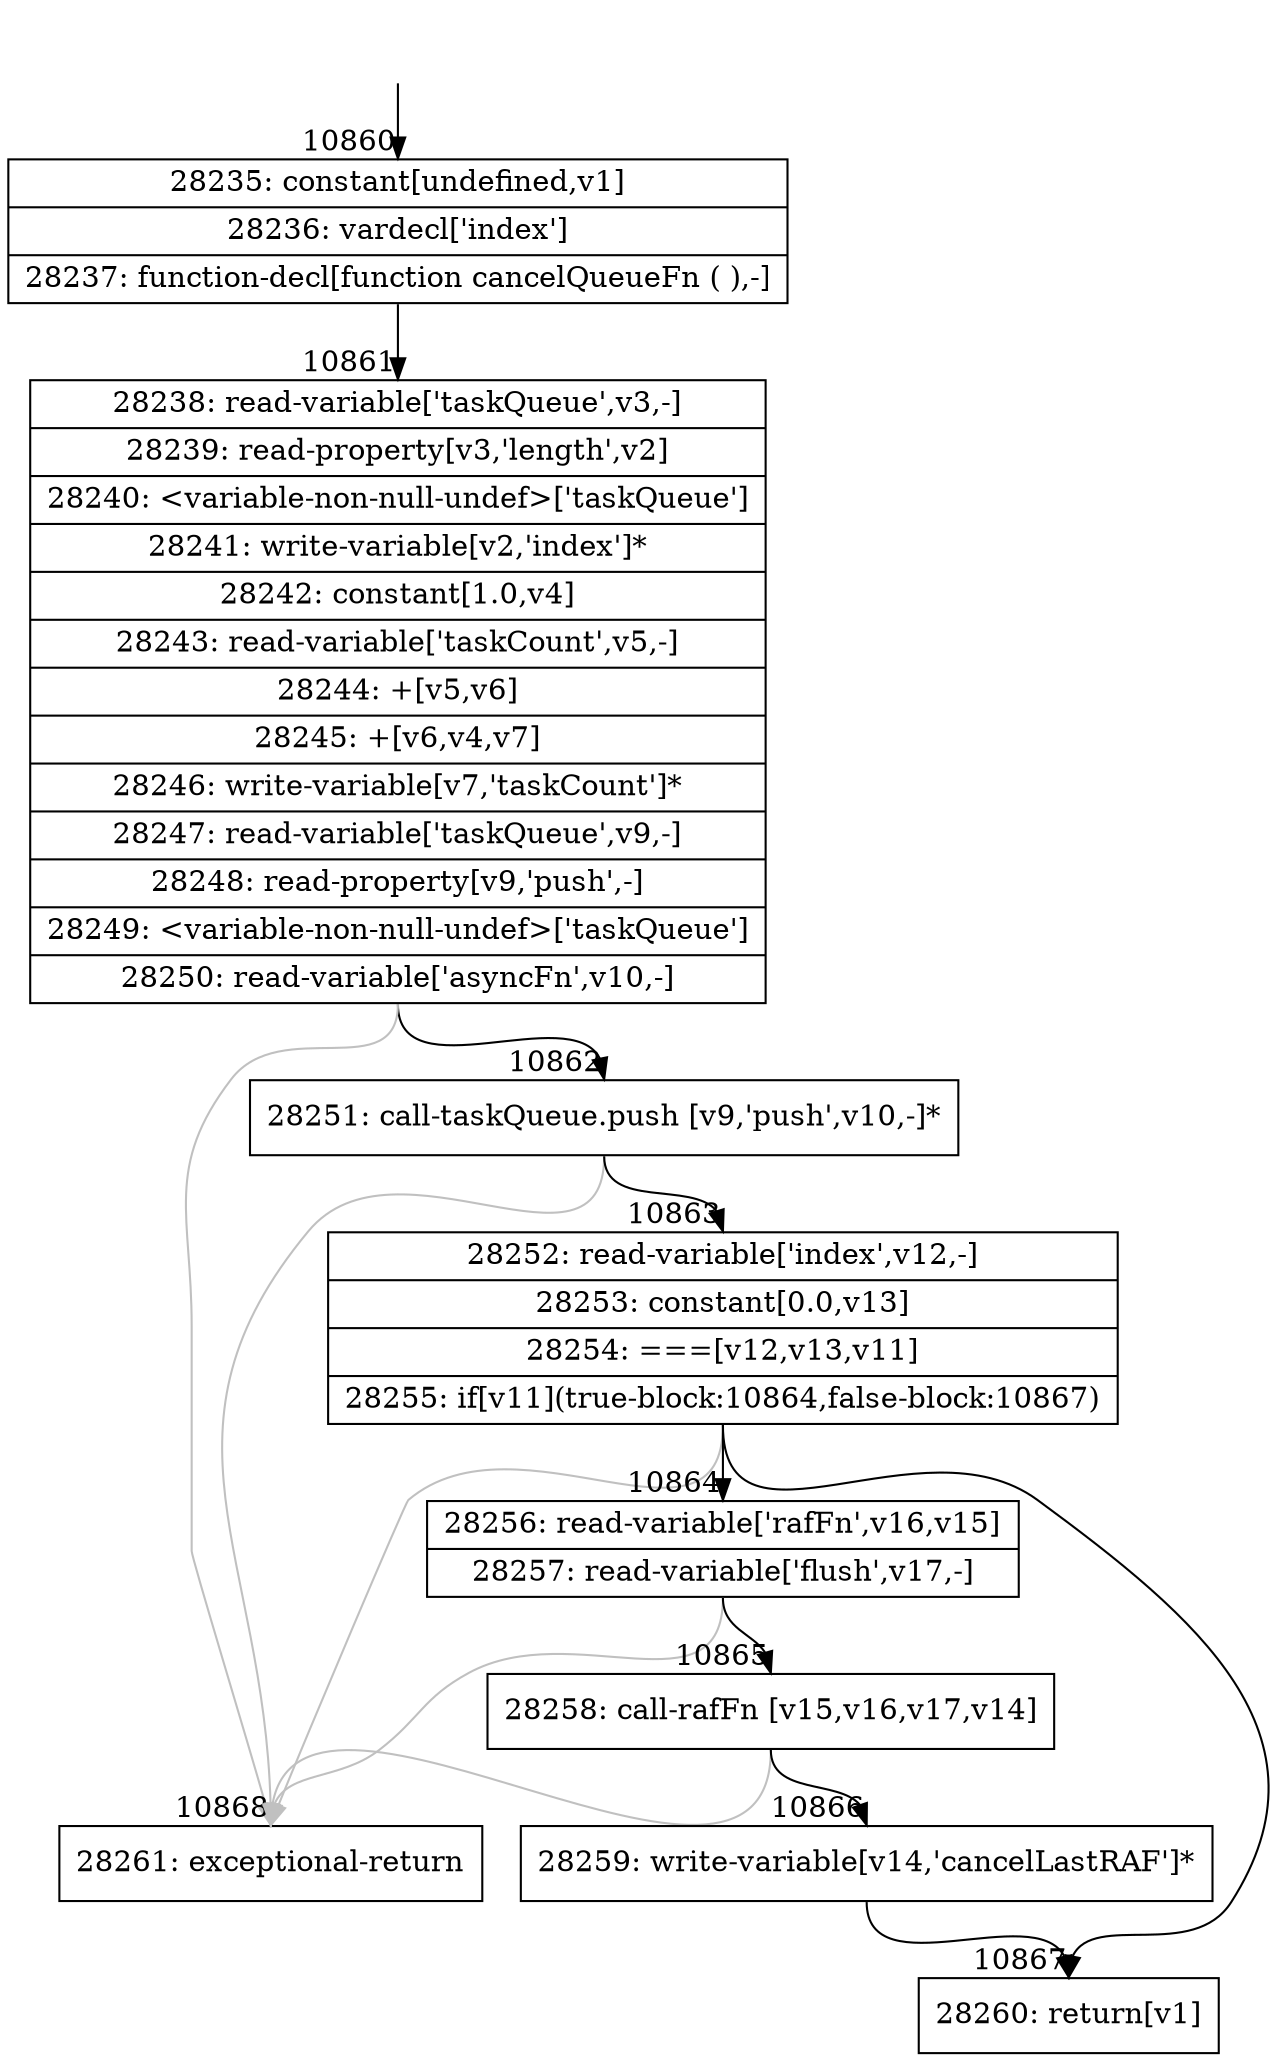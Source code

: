 digraph {
rankdir="TD"
BB_entry840[shape=none,label=""];
BB_entry840 -> BB10860 [tailport=s, headport=n, headlabel="    10860"]
BB10860 [shape=record label="{28235: constant[undefined,v1]|28236: vardecl['index']|28237: function-decl[function cancelQueueFn ( ),-]}" ] 
BB10860 -> BB10861 [tailport=s, headport=n, headlabel="      10861"]
BB10861 [shape=record label="{28238: read-variable['taskQueue',v3,-]|28239: read-property[v3,'length',v2]|28240: \<variable-non-null-undef\>['taskQueue']|28241: write-variable[v2,'index']*|28242: constant[1.0,v4]|28243: read-variable['taskCount',v5,-]|28244: +[v5,v6]|28245: +[v6,v4,v7]|28246: write-variable[v7,'taskCount']*|28247: read-variable['taskQueue',v9,-]|28248: read-property[v9,'push',-]|28249: \<variable-non-null-undef\>['taskQueue']|28250: read-variable['asyncFn',v10,-]}" ] 
BB10861 -> BB10862 [tailport=s, headport=n, headlabel="      10862"]
BB10861 -> BB10868 [tailport=s, headport=n, color=gray, headlabel="      10868"]
BB10862 [shape=record label="{28251: call-taskQueue.push [v9,'push',v10,-]*}" ] 
BB10862 -> BB10863 [tailport=s, headport=n, headlabel="      10863"]
BB10862 -> BB10868 [tailport=s, headport=n, color=gray]
BB10863 [shape=record label="{28252: read-variable['index',v12,-]|28253: constant[0.0,v13]|28254: ===[v12,v13,v11]|28255: if[v11](true-block:10864,false-block:10867)}" ] 
BB10863 -> BB10864 [tailport=s, headport=n, headlabel="      10864"]
BB10863 -> BB10867 [tailport=s, headport=n, headlabel="      10867"]
BB10863 -> BB10868 [tailport=s, headport=n, color=gray]
BB10864 [shape=record label="{28256: read-variable['rafFn',v16,v15]|28257: read-variable['flush',v17,-]}" ] 
BB10864 -> BB10865 [tailport=s, headport=n, headlabel="      10865"]
BB10864 -> BB10868 [tailport=s, headport=n, color=gray]
BB10865 [shape=record label="{28258: call-rafFn [v15,v16,v17,v14]}" ] 
BB10865 -> BB10866 [tailport=s, headport=n, headlabel="      10866"]
BB10865 -> BB10868 [tailport=s, headport=n, color=gray]
BB10866 [shape=record label="{28259: write-variable[v14,'cancelLastRAF']*}" ] 
BB10866 -> BB10867 [tailport=s, headport=n]
BB10867 [shape=record label="{28260: return[v1]}" ] 
BB10868 [shape=record label="{28261: exceptional-return}" ] 
//#$~ 14899
}
